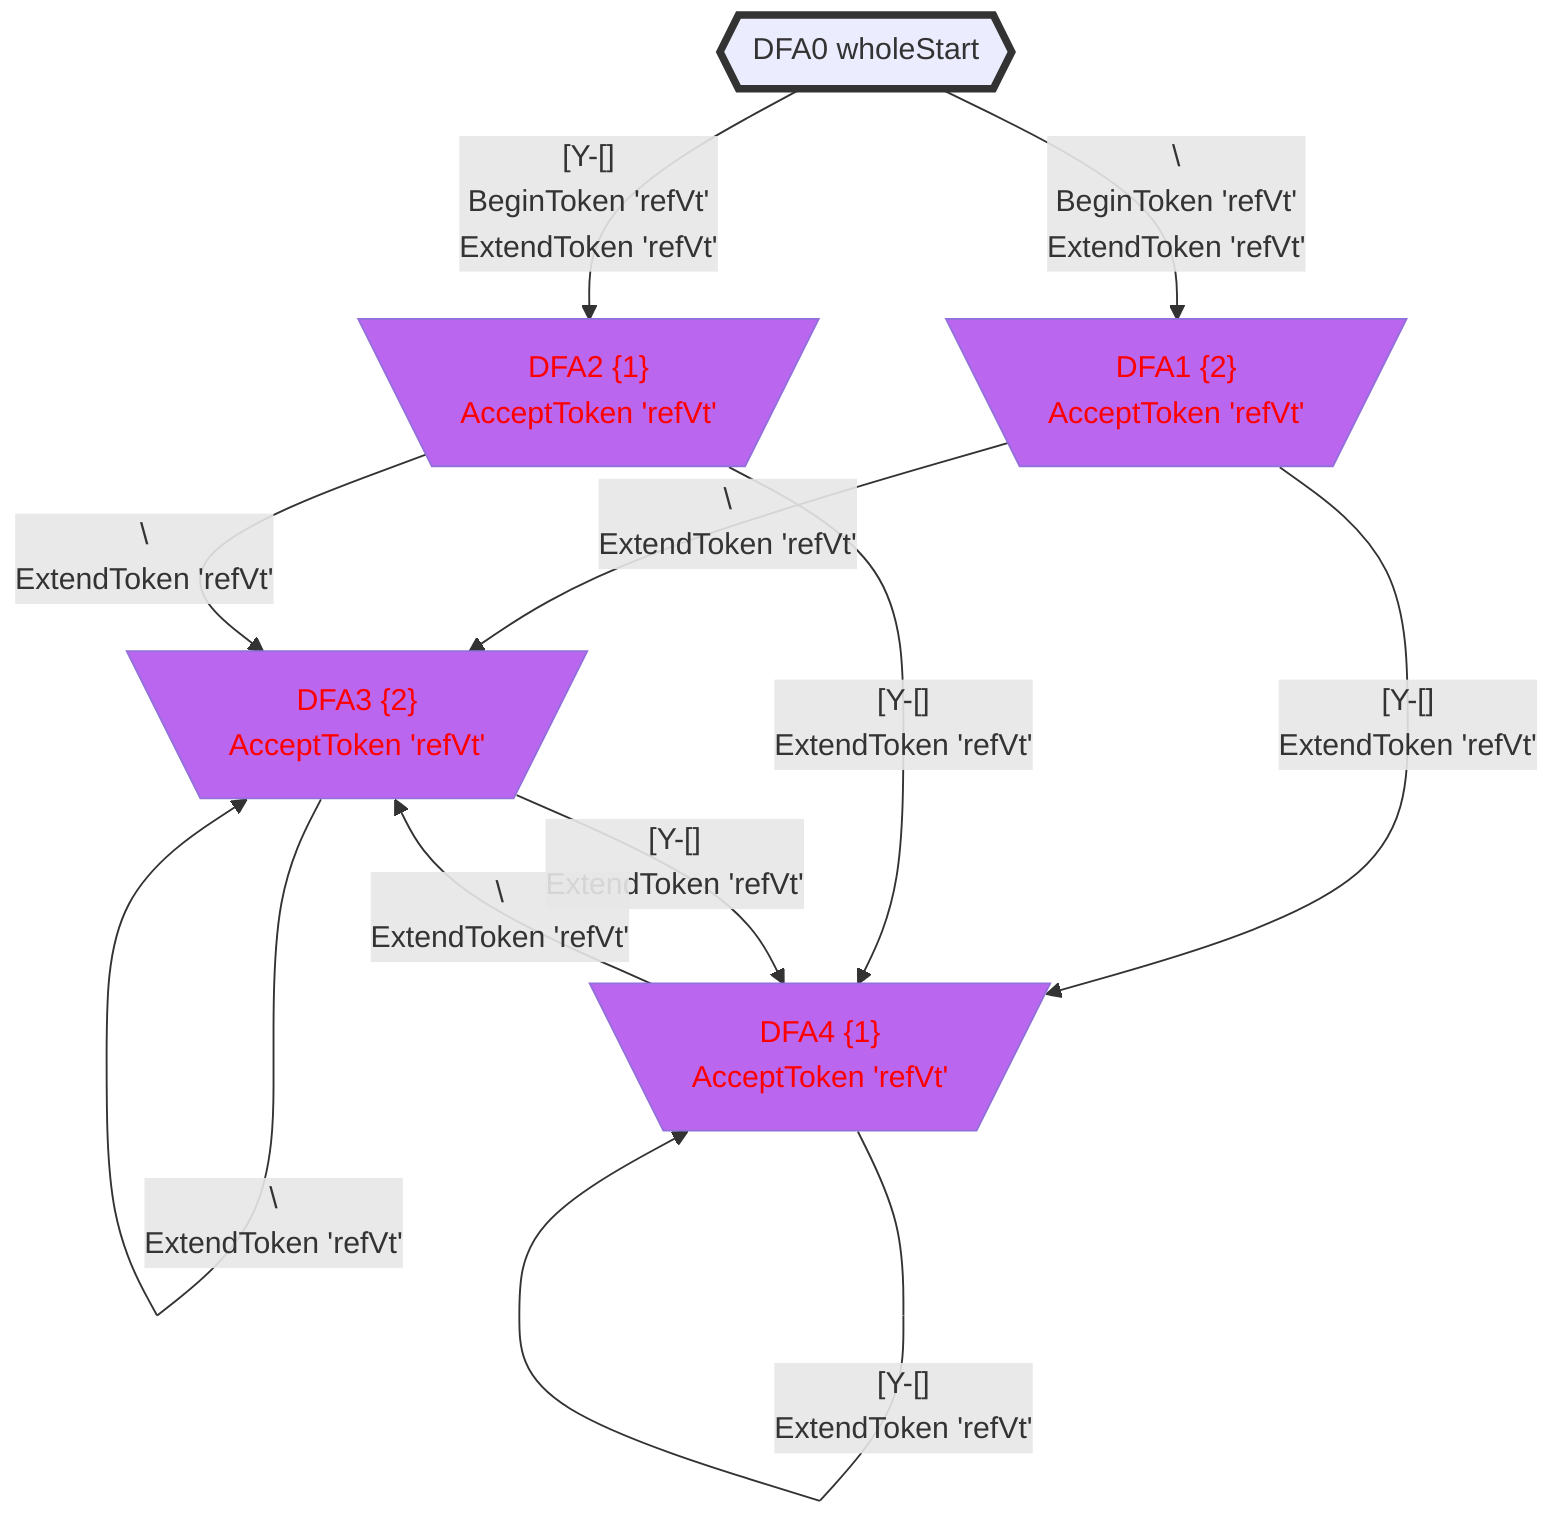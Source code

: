 flowchart
classDef c0001 color:#FF0000;
classDef c0010 stroke-dasharray: 10 10;
classDef c0011 stroke-dasharray: 10 10,color:#FF0000;
classDef c0100 fill:#BB66EE;
classDef c0101 fill:#BB66EE,color:#FF0000;
classDef c0110 fill:#BB66EE,stroke-dasharray: 10 10;
classDef c0111 fill:#BB66EE,stroke-dasharray: 10 10,color:#FF0000;
classDef c1000 stroke:#333,stroke-width:4px;
classDef c1001 stroke:#333,stroke-width:4px,color:#FF0000;
classDef c1010 stroke:#333,stroke-width:4px,stroke-dasharray: 10 10;
classDef c1011 stroke:#333,stroke-width:4px,stroke-dasharray: 10 10,color:#FF0000;
classDef c1100 stroke:#333,stroke-width:4px,fill:#BB66EE;
classDef c1101 stroke:#333,stroke-width:4px,fill:#BB66EE,color:#FF0000;
classDef c1110 stroke:#333,stroke-width:4px,fill:#BB66EE,stroke-dasharray: 10 10;
classDef c1111 stroke:#333,stroke-width:4px,fill:#BB66EE,stroke-dasharray: 10 10,color:#FF0000;
DFA0_-992434304{{"DFA0 wholeStart"}}
class DFA0_-992434304 c1000;
DFA1_1229971353[\"DFA1 {2}
AcceptToken 'refVt'"/]
class DFA1_1229971353 c0101;
DFA2_2023701841[\"DFA2 {1}
AcceptToken 'refVt'"/]
class DFA2_2023701841 c0101;
DFA3_-1429252716[\"DFA3 {2}
AcceptToken 'refVt'"/]
class DFA3_-1429252716 c0101;
DFA4_-548496545[\"DFA4 {1}
AcceptToken 'refVt'"/]
class DFA4_-548496545 c0101;
DFA0_-992434304 -->|"#92;
BeginToken 'refVt'
ExtendToken 'refVt'"|DFA1_1229971353
DFA0_-992434304 -->|"[Y-[]
BeginToken 'refVt'
ExtendToken 'refVt'"|DFA2_2023701841
DFA1_1229971353 -->|"#92;
ExtendToken 'refVt'"|DFA3_-1429252716
DFA1_1229971353 -->|"[Y-[]
ExtendToken 'refVt'"|DFA4_-548496545
DFA2_2023701841 -->|"#92;
ExtendToken 'refVt'"|DFA3_-1429252716
DFA2_2023701841 -->|"[Y-[]
ExtendToken 'refVt'"|DFA4_-548496545
DFA3_-1429252716 -->|"#92;
ExtendToken 'refVt'"|DFA3_-1429252716
DFA3_-1429252716 -->|"[Y-[]
ExtendToken 'refVt'"|DFA4_-548496545
DFA4_-548496545 -->|"#92;
ExtendToken 'refVt'"|DFA3_-1429252716
DFA4_-548496545 -->|"[Y-[]
ExtendToken 'refVt'"|DFA4_-548496545